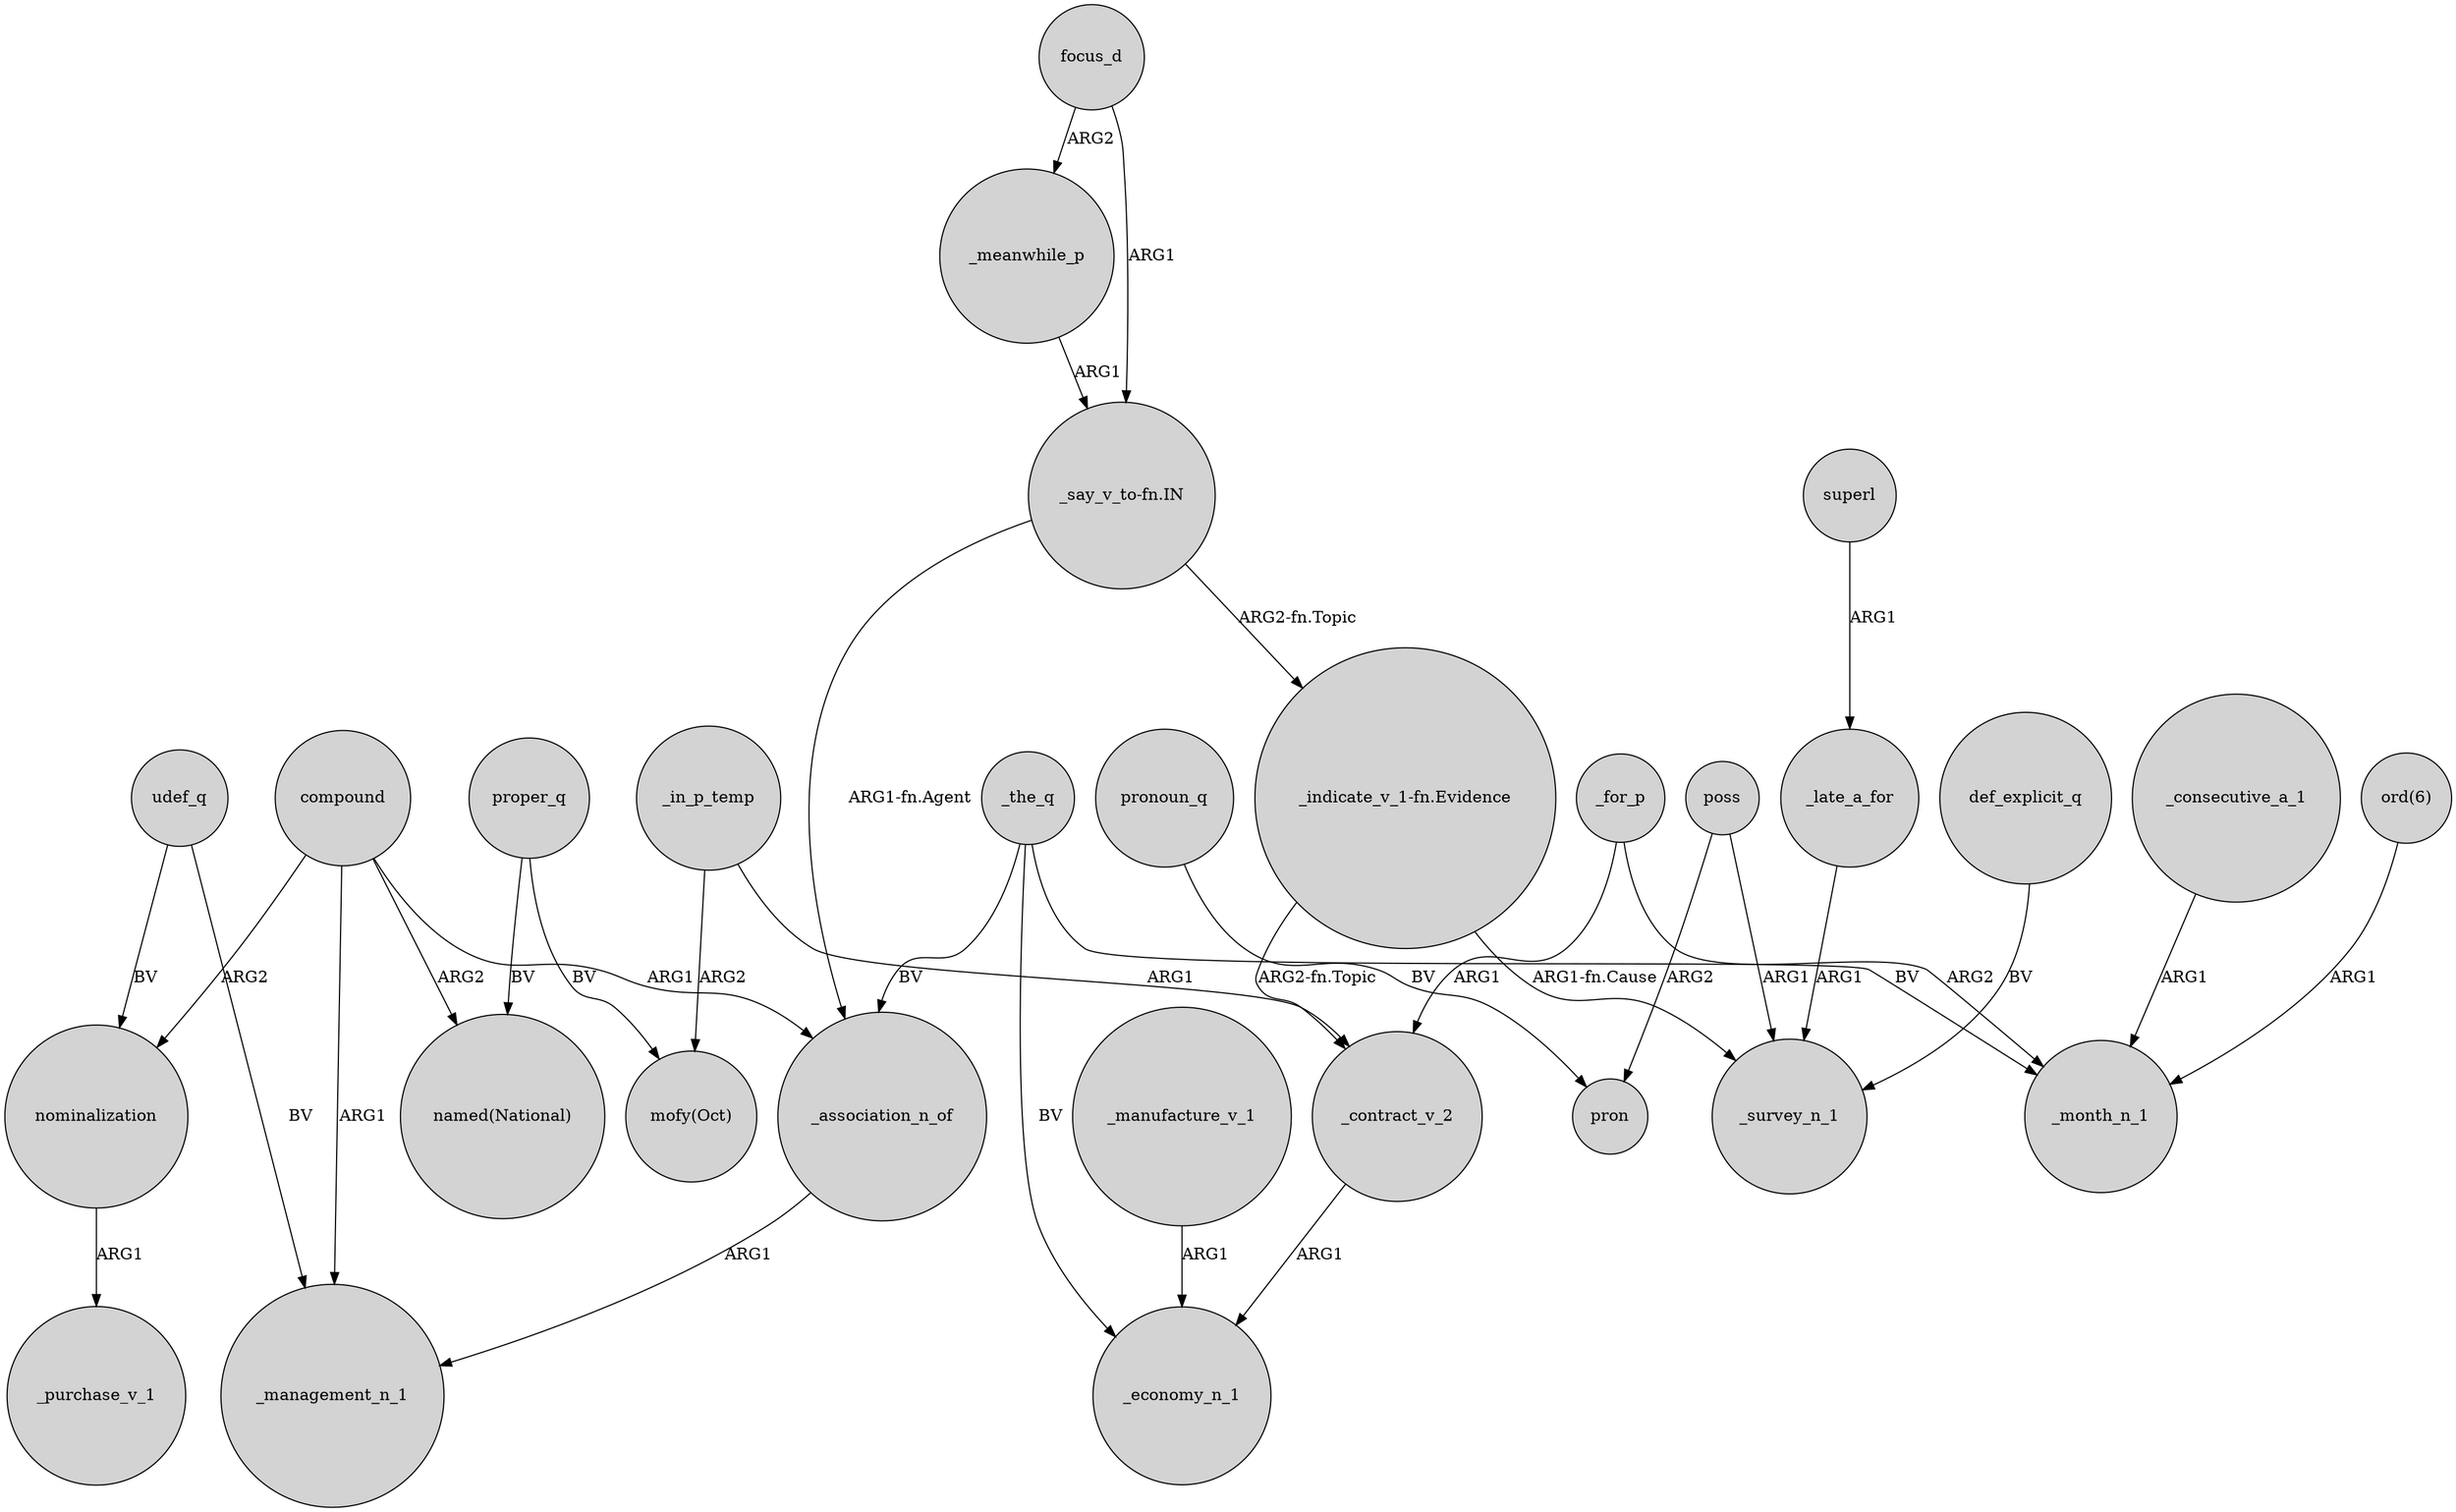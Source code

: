 digraph {
	node [shape=circle style=filled]
	_manufacture_v_1 -> _economy_n_1 [label=ARG1]
	_for_p -> _month_n_1 [label=ARG2]
	poss -> pron [label=ARG2]
	_in_p_temp -> _contract_v_2 [label=ARG1]
	nominalization -> _purchase_v_1 [label=ARG1]
	superl -> _late_a_for [label=ARG1]
	_the_q -> _economy_n_1 [label=BV]
	_in_p_temp -> "mofy(Oct)" [label=ARG2]
	proper_q -> "mofy(Oct)" [label=BV]
	compound -> nominalization [label=ARG2]
	udef_q -> _management_n_1 [label=BV]
	_meanwhile_p -> "_say_v_to-fn.IN" [label=ARG1]
	poss -> _survey_n_1 [label=ARG1]
	def_explicit_q -> _survey_n_1 [label=BV]
	_association_n_of -> _management_n_1 [label=ARG1]
	compound -> "named(National)" [label=ARG2]
	pronoun_q -> pron [label=BV]
	_the_q -> _month_n_1 [label=BV]
	_late_a_for -> _survey_n_1 [label=ARG1]
	_consecutive_a_1 -> _month_n_1 [label=ARG1]
	focus_d -> _meanwhile_p [label=ARG2]
	"_indicate_v_1-fn.Evidence" -> _contract_v_2 [label="ARG2-fn.Topic"]
	"_say_v_to-fn.IN" -> "_indicate_v_1-fn.Evidence" [label="ARG2-fn.Topic"]
	_the_q -> _association_n_of [label=BV]
	udef_q -> nominalization [label=BV]
	proper_q -> "named(National)" [label=BV]
	"_indicate_v_1-fn.Evidence" -> _survey_n_1 [label="ARG1-fn.Cause"]
	_contract_v_2 -> _economy_n_1 [label=ARG1]
	"_say_v_to-fn.IN" -> _association_n_of [label="ARG1-fn.Agent"]
	"ord(6)" -> _month_n_1 [label=ARG1]
	compound -> _association_n_of [label=ARG1]
	_for_p -> _contract_v_2 [label=ARG1]
	compound -> _management_n_1 [label=ARG1]
	focus_d -> "_say_v_to-fn.IN" [label=ARG1]
}
